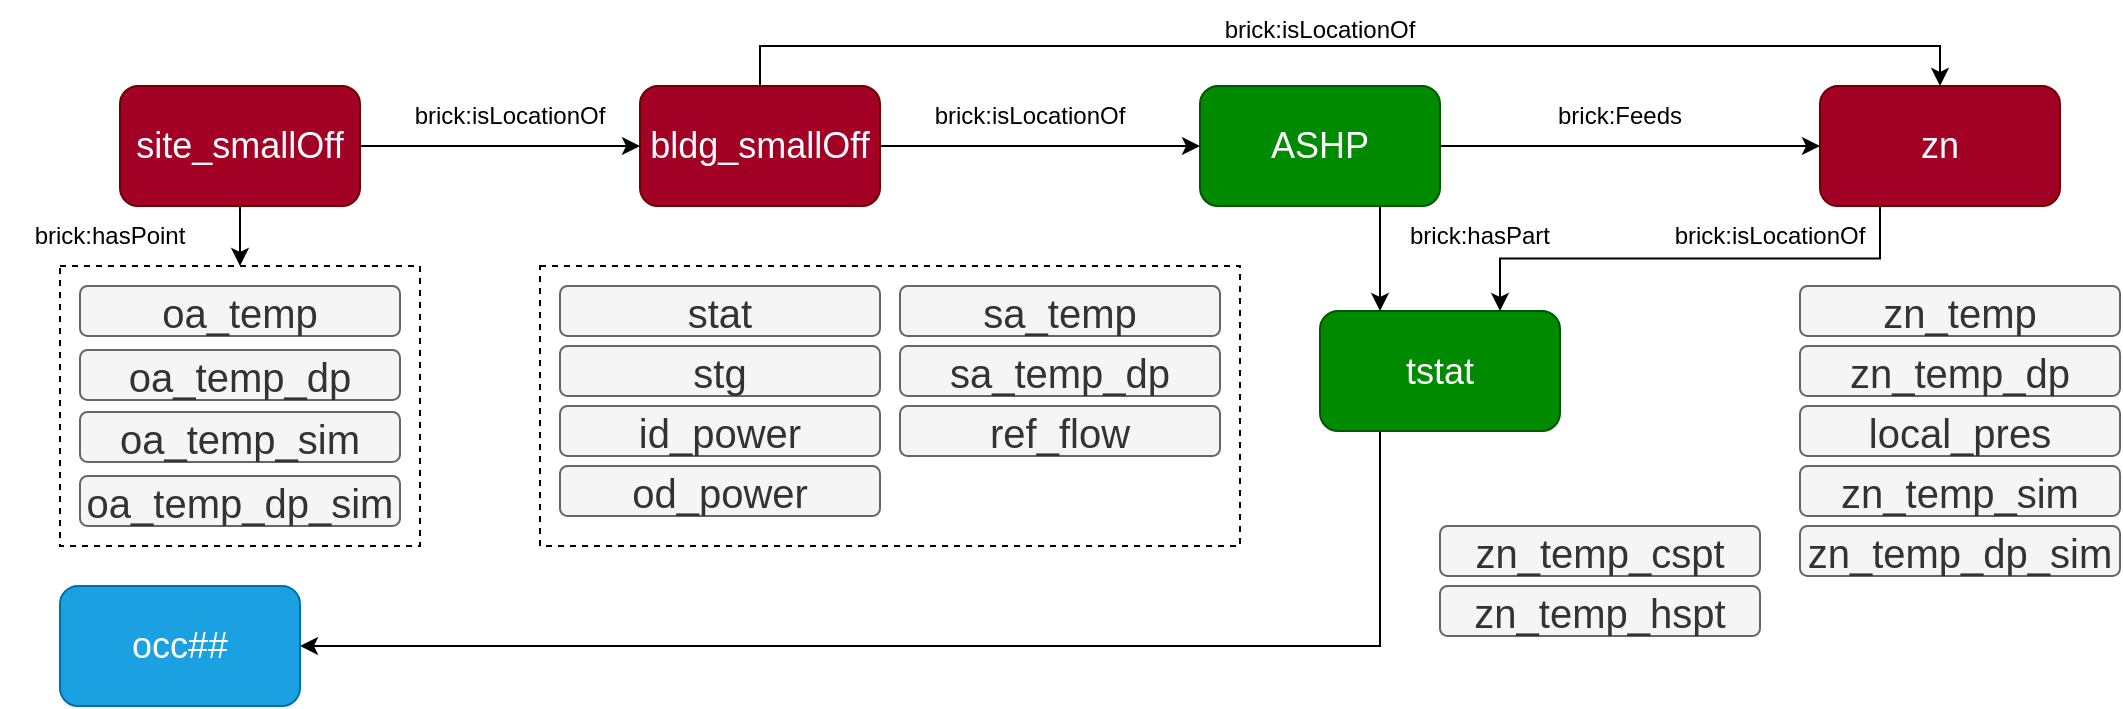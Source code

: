 <mxfile version="22.1.2" type="device">
  <diagram name="Page-1" id="k43ublVHj7JkEpxlusbi">
    <mxGraphModel dx="1809" dy="449" grid="1" gridSize="10" guides="1" tooltips="1" connect="1" arrows="1" fold="1" page="1" pageScale="1" pageWidth="850" pageHeight="1100" math="0" shadow="0">
      <root>
        <mxCell id="0" />
        <mxCell id="1" parent="0" />
        <mxCell id="6oyPz0-IdThpkh1JNieJ-53" value="" style="rounded=0;whiteSpace=wrap;html=1;fillColor=none;dashed=1;" vertex="1" parent="1">
          <mxGeometry x="-230" y="240" width="180" height="140" as="geometry" />
        </mxCell>
        <mxCell id="6oyPz0-IdThpkh1JNieJ-3" style="edgeStyle=orthogonalEdgeStyle;rounded=0;orthogonalLoop=1;jettySize=auto;html=1;exitX=1;exitY=0.5;exitDx=0;exitDy=0;entryX=0;entryY=0.5;entryDx=0;entryDy=0;" edge="1" parent="1" source="6oyPz0-IdThpkh1JNieJ-1" target="6oyPz0-IdThpkh1JNieJ-2">
          <mxGeometry relative="1" as="geometry" />
        </mxCell>
        <mxCell id="6oyPz0-IdThpkh1JNieJ-39" style="edgeStyle=orthogonalEdgeStyle;rounded=0;orthogonalLoop=1;jettySize=auto;html=1;exitX=0.75;exitY=1;exitDx=0;exitDy=0;entryX=0.25;entryY=0;entryDx=0;entryDy=0;" edge="1" parent="1" source="6oyPz0-IdThpkh1JNieJ-1" target="6oyPz0-IdThpkh1JNieJ-14">
          <mxGeometry relative="1" as="geometry" />
        </mxCell>
        <mxCell id="6oyPz0-IdThpkh1JNieJ-1" value="&lt;font style=&quot;font-size: 18px;&quot;&gt;ASHP&lt;/font&gt;" style="rounded=1;whiteSpace=wrap;html=1;fillColor=#008a00;strokeColor=#005700;fontColor=#ffffff;" vertex="1" parent="1">
          <mxGeometry x="340" y="150" width="120" height="60" as="geometry" />
        </mxCell>
        <mxCell id="6oyPz0-IdThpkh1JNieJ-47" style="edgeStyle=orthogonalEdgeStyle;rounded=0;orthogonalLoop=1;jettySize=auto;html=1;exitX=0.25;exitY=1;exitDx=0;exitDy=0;entryX=0.75;entryY=0;entryDx=0;entryDy=0;" edge="1" parent="1" source="6oyPz0-IdThpkh1JNieJ-2" target="6oyPz0-IdThpkh1JNieJ-14">
          <mxGeometry relative="1" as="geometry" />
        </mxCell>
        <mxCell id="6oyPz0-IdThpkh1JNieJ-2" value="&lt;font style=&quot;font-size: 18px;&quot;&gt;zn&lt;/font&gt;" style="rounded=1;whiteSpace=wrap;html=1;fillColor=#a20025;strokeColor=#6F0000;fontColor=#ffffff;" vertex="1" parent="1">
          <mxGeometry x="650" y="150" width="120" height="60" as="geometry" />
        </mxCell>
        <mxCell id="6oyPz0-IdThpkh1JNieJ-4" value="brick:Feeds" style="text;html=1;strokeColor=none;fillColor=none;align=center;verticalAlign=middle;whiteSpace=wrap;rounded=0;" vertex="1" parent="1">
          <mxGeometry x="520" y="150" width="60" height="30" as="geometry" />
        </mxCell>
        <mxCell id="6oyPz0-IdThpkh1JNieJ-8" style="edgeStyle=orthogonalEdgeStyle;rounded=0;orthogonalLoop=1;jettySize=auto;html=1;exitX=1;exitY=0.5;exitDx=0;exitDy=0;entryX=0;entryY=0.5;entryDx=0;entryDy=0;" edge="1" parent="1" source="6oyPz0-IdThpkh1JNieJ-6" target="6oyPz0-IdThpkh1JNieJ-1">
          <mxGeometry relative="1" as="geometry" />
        </mxCell>
        <mxCell id="6oyPz0-IdThpkh1JNieJ-15" style="edgeStyle=orthogonalEdgeStyle;rounded=0;orthogonalLoop=1;jettySize=auto;html=1;exitX=0.5;exitY=0;exitDx=0;exitDy=0;entryX=0.5;entryY=0;entryDx=0;entryDy=0;" edge="1" parent="1" source="6oyPz0-IdThpkh1JNieJ-6" target="6oyPz0-IdThpkh1JNieJ-2">
          <mxGeometry relative="1" as="geometry" />
        </mxCell>
        <mxCell id="6oyPz0-IdThpkh1JNieJ-6" value="&lt;font style=&quot;font-size: 18px;&quot;&gt;bldg_smallOff&lt;/font&gt;" style="rounded=1;whiteSpace=wrap;html=1;fillColor=#a20025;strokeColor=#6F0000;fontColor=#ffffff;" vertex="1" parent="1">
          <mxGeometry x="60" y="150" width="120" height="60" as="geometry" />
        </mxCell>
        <mxCell id="6oyPz0-IdThpkh1JNieJ-9" value="brick:isLocationOf" style="text;html=1;strokeColor=none;fillColor=none;align=center;verticalAlign=middle;whiteSpace=wrap;rounded=0;" vertex="1" parent="1">
          <mxGeometry x="200" y="150" width="110" height="30" as="geometry" />
        </mxCell>
        <mxCell id="6oyPz0-IdThpkh1JNieJ-55" style="edgeStyle=orthogonalEdgeStyle;rounded=0;orthogonalLoop=1;jettySize=auto;html=1;exitX=0.25;exitY=1;exitDx=0;exitDy=0;entryX=1;entryY=0.5;entryDx=0;entryDy=0;" edge="1" parent="1" source="6oyPz0-IdThpkh1JNieJ-14" target="6oyPz0-IdThpkh1JNieJ-46">
          <mxGeometry relative="1" as="geometry" />
        </mxCell>
        <mxCell id="6oyPz0-IdThpkh1JNieJ-14" value="&lt;font style=&quot;font-size: 18px;&quot;&gt;tstat&lt;/font&gt;" style="rounded=1;whiteSpace=wrap;html=1;fillColor=#008a00;strokeColor=#005700;fontColor=#ffffff;" vertex="1" parent="1">
          <mxGeometry x="400" y="262.5" width="120" height="60" as="geometry" />
        </mxCell>
        <mxCell id="6oyPz0-IdThpkh1JNieJ-16" value="brick:isLocationOf" style="text;html=1;strokeColor=none;fillColor=none;align=center;verticalAlign=middle;whiteSpace=wrap;rounded=0;" vertex="1" parent="1">
          <mxGeometry x="345" y="107" width="110" height="30" as="geometry" />
        </mxCell>
        <mxCell id="6oyPz0-IdThpkh1JNieJ-21" style="edgeStyle=orthogonalEdgeStyle;rounded=0;orthogonalLoop=1;jettySize=auto;html=1;exitX=1;exitY=0.5;exitDx=0;exitDy=0;entryX=0;entryY=0.5;entryDx=0;entryDy=0;" edge="1" parent="1" source="6oyPz0-IdThpkh1JNieJ-20" target="6oyPz0-IdThpkh1JNieJ-6">
          <mxGeometry relative="1" as="geometry" />
        </mxCell>
        <mxCell id="6oyPz0-IdThpkh1JNieJ-29" style="edgeStyle=orthogonalEdgeStyle;rounded=0;orthogonalLoop=1;jettySize=auto;html=1;exitX=0.5;exitY=1;exitDx=0;exitDy=0;entryX=0.5;entryY=0;entryDx=0;entryDy=0;" edge="1" parent="1" source="6oyPz0-IdThpkh1JNieJ-20" target="6oyPz0-IdThpkh1JNieJ-53">
          <mxGeometry relative="1" as="geometry" />
        </mxCell>
        <mxCell id="6oyPz0-IdThpkh1JNieJ-20" value="&lt;font style=&quot;font-size: 18px;&quot;&gt;site_smallOff&lt;/font&gt;" style="rounded=1;whiteSpace=wrap;html=1;fillColor=#a20025;strokeColor=#6F0000;fontColor=#ffffff;" vertex="1" parent="1">
          <mxGeometry x="-200" y="150" width="120" height="60" as="geometry" />
        </mxCell>
        <mxCell id="6oyPz0-IdThpkh1JNieJ-23" value="brick:isLocationOf" style="text;html=1;strokeColor=none;fillColor=none;align=center;verticalAlign=middle;whiteSpace=wrap;rounded=0;" vertex="1" parent="1">
          <mxGeometry x="-60" y="150" width="110" height="30" as="geometry" />
        </mxCell>
        <mxCell id="6oyPz0-IdThpkh1JNieJ-25" value="&lt;font style=&quot;font-size: 20px;&quot;&gt;oa_temp&lt;/font&gt;" style="rounded=1;whiteSpace=wrap;html=1;fillColor=#f5f5f5;strokeColor=#666666;fontColor=#333333;" vertex="1" parent="1">
          <mxGeometry x="-220" y="250" width="160" height="25" as="geometry" />
        </mxCell>
        <mxCell id="6oyPz0-IdThpkh1JNieJ-26" value="&lt;font style=&quot;font-size: 20px;&quot;&gt;oa_temp_dp&lt;/font&gt;" style="rounded=1;whiteSpace=wrap;html=1;fillColor=#f5f5f5;strokeColor=#666666;fontColor=#333333;" vertex="1" parent="1">
          <mxGeometry x="-220" y="282" width="160" height="25" as="geometry" />
        </mxCell>
        <mxCell id="6oyPz0-IdThpkh1JNieJ-27" value="&lt;font style=&quot;font-size: 20px;&quot;&gt;oa_temp_sim&lt;/font&gt;" style="rounded=1;whiteSpace=wrap;html=1;fillColor=#f5f5f5;strokeColor=#666666;fontColor=#333333;" vertex="1" parent="1">
          <mxGeometry x="-220" y="313" width="160" height="25" as="geometry" />
        </mxCell>
        <mxCell id="6oyPz0-IdThpkh1JNieJ-28" value="&lt;font style=&quot;font-size: 20px;&quot;&gt;oa_temp_dp_sim&lt;/font&gt;" style="rounded=1;whiteSpace=wrap;html=1;fillColor=#f5f5f5;strokeColor=#666666;fontColor=#333333;" vertex="1" parent="1">
          <mxGeometry x="-220" y="345" width="160" height="25" as="geometry" />
        </mxCell>
        <mxCell id="6oyPz0-IdThpkh1JNieJ-30" value="brick:hasPoint" style="text;html=1;strokeColor=none;fillColor=none;align=center;verticalAlign=middle;whiteSpace=wrap;rounded=0;" vertex="1" parent="1">
          <mxGeometry x="-260" y="210" width="110" height="30" as="geometry" />
        </mxCell>
        <mxCell id="6oyPz0-IdThpkh1JNieJ-32" value="&lt;font style=&quot;font-size: 20px;&quot;&gt;sa_temp&lt;/font&gt;" style="rounded=1;whiteSpace=wrap;html=1;fillColor=#f5f5f5;strokeColor=#666666;fontColor=#333333;" vertex="1" parent="1">
          <mxGeometry x="190" y="250" width="160" height="25" as="geometry" />
        </mxCell>
        <mxCell id="6oyPz0-IdThpkh1JNieJ-33" value="&lt;font style=&quot;font-size: 20px;&quot;&gt;sa_temp_dp&lt;/font&gt;" style="rounded=1;whiteSpace=wrap;html=1;fillColor=#f5f5f5;strokeColor=#666666;fontColor=#333333;" vertex="1" parent="1">
          <mxGeometry x="190" y="280" width="160" height="25" as="geometry" />
        </mxCell>
        <mxCell id="6oyPz0-IdThpkh1JNieJ-34" value="&lt;font style=&quot;font-size: 20px;&quot;&gt;ref_flow&lt;/font&gt;" style="rounded=1;whiteSpace=wrap;html=1;fillColor=#f5f5f5;strokeColor=#666666;fontColor=#333333;" vertex="1" parent="1">
          <mxGeometry x="190" y="310" width="160" height="25" as="geometry" />
        </mxCell>
        <mxCell id="6oyPz0-IdThpkh1JNieJ-35" value="&lt;font style=&quot;font-size: 20px;&quot;&gt;stat&lt;/font&gt;" style="rounded=1;whiteSpace=wrap;html=1;fillColor=#f5f5f5;strokeColor=#666666;fontColor=#333333;" vertex="1" parent="1">
          <mxGeometry x="20" y="250" width="160" height="25" as="geometry" />
        </mxCell>
        <mxCell id="6oyPz0-IdThpkh1JNieJ-36" value="&lt;font style=&quot;font-size: 20px;&quot;&gt;stg&lt;/font&gt;" style="rounded=1;whiteSpace=wrap;html=1;fillColor=#f5f5f5;strokeColor=#666666;fontColor=#333333;" vertex="1" parent="1">
          <mxGeometry x="20" y="280" width="160" height="25" as="geometry" />
        </mxCell>
        <mxCell id="6oyPz0-IdThpkh1JNieJ-37" value="&lt;font style=&quot;font-size: 20px;&quot;&gt;id_power&lt;/font&gt;" style="rounded=1;whiteSpace=wrap;html=1;fillColor=#f5f5f5;strokeColor=#666666;fontColor=#333333;" vertex="1" parent="1">
          <mxGeometry x="20" y="310" width="160" height="25" as="geometry" />
        </mxCell>
        <mxCell id="6oyPz0-IdThpkh1JNieJ-38" value="&lt;font style=&quot;font-size: 20px;&quot;&gt;od_power&lt;/font&gt;" style="rounded=1;whiteSpace=wrap;html=1;fillColor=#f5f5f5;strokeColor=#666666;fontColor=#333333;" vertex="1" parent="1">
          <mxGeometry x="20" y="340" width="160" height="25" as="geometry" />
        </mxCell>
        <mxCell id="6oyPz0-IdThpkh1JNieJ-40" value="brick:hasPart" style="text;html=1;strokeColor=none;fillColor=none;align=center;verticalAlign=middle;whiteSpace=wrap;rounded=0;" vertex="1" parent="1">
          <mxGeometry x="450" y="210" width="60" height="30" as="geometry" />
        </mxCell>
        <mxCell id="6oyPz0-IdThpkh1JNieJ-41" value="&lt;font style=&quot;font-size: 20px;&quot;&gt;zn_temp&lt;/font&gt;" style="rounded=1;whiteSpace=wrap;html=1;fillColor=#f5f5f5;strokeColor=#666666;fontColor=#333333;" vertex="1" parent="1">
          <mxGeometry x="640" y="250" width="160" height="25" as="geometry" />
        </mxCell>
        <mxCell id="6oyPz0-IdThpkh1JNieJ-42" value="&lt;font style=&quot;font-size: 20px;&quot;&gt;zn_temp_dp&lt;/font&gt;" style="rounded=1;whiteSpace=wrap;html=1;fillColor=#f5f5f5;strokeColor=#666666;fontColor=#333333;" vertex="1" parent="1">
          <mxGeometry x="640" y="280" width="160" height="25" as="geometry" />
        </mxCell>
        <mxCell id="6oyPz0-IdThpkh1JNieJ-43" value="&lt;font style=&quot;font-size: 20px;&quot;&gt;local_pres&lt;/font&gt;" style="rounded=1;whiteSpace=wrap;html=1;fillColor=#f5f5f5;strokeColor=#666666;fontColor=#333333;" vertex="1" parent="1">
          <mxGeometry x="640" y="310" width="160" height="25" as="geometry" />
        </mxCell>
        <mxCell id="6oyPz0-IdThpkh1JNieJ-44" value="&lt;font style=&quot;font-size: 20px;&quot;&gt;zn_temp_sim&lt;/font&gt;" style="rounded=1;whiteSpace=wrap;html=1;fillColor=#f5f5f5;strokeColor=#666666;fontColor=#333333;" vertex="1" parent="1">
          <mxGeometry x="640" y="340" width="160" height="25" as="geometry" />
        </mxCell>
        <mxCell id="6oyPz0-IdThpkh1JNieJ-45" value="&lt;font style=&quot;font-size: 20px;&quot;&gt;zn_temp_dp_sim&lt;/font&gt;" style="rounded=1;whiteSpace=wrap;html=1;fillColor=#f5f5f5;strokeColor=#666666;fontColor=#333333;" vertex="1" parent="1">
          <mxGeometry x="640" y="370" width="160" height="25" as="geometry" />
        </mxCell>
        <mxCell id="6oyPz0-IdThpkh1JNieJ-46" value="&lt;span style=&quot;font-size: 18px;&quot;&gt;occ##&lt;/span&gt;" style="rounded=1;whiteSpace=wrap;html=1;fillColor=#1ba1e2;strokeColor=#006EAF;fontColor=#ffffff;" vertex="1" parent="1">
          <mxGeometry x="-230" y="400" width="120" height="60" as="geometry" />
        </mxCell>
        <mxCell id="6oyPz0-IdThpkh1JNieJ-49" value="brick:isLocationOf" style="text;html=1;strokeColor=none;fillColor=none;align=center;verticalAlign=middle;whiteSpace=wrap;rounded=0;" vertex="1" parent="1">
          <mxGeometry x="570" y="210" width="110" height="30" as="geometry" />
        </mxCell>
        <mxCell id="6oyPz0-IdThpkh1JNieJ-50" value="&lt;font style=&quot;font-size: 20px;&quot;&gt;zn_temp_cspt&lt;/font&gt;" style="rounded=1;whiteSpace=wrap;html=1;fillColor=#f5f5f5;strokeColor=#666666;fontColor=#333333;" vertex="1" parent="1">
          <mxGeometry x="460" y="370" width="160" height="25" as="geometry" />
        </mxCell>
        <mxCell id="6oyPz0-IdThpkh1JNieJ-51" value="&lt;font style=&quot;font-size: 20px;&quot;&gt;zn_temp_hspt&lt;/font&gt;" style="rounded=1;whiteSpace=wrap;html=1;fillColor=#f5f5f5;strokeColor=#666666;fontColor=#333333;" vertex="1" parent="1">
          <mxGeometry x="460" y="400" width="160" height="25" as="geometry" />
        </mxCell>
        <mxCell id="6oyPz0-IdThpkh1JNieJ-52" value="" style="rounded=0;whiteSpace=wrap;html=1;fillColor=none;dashed=1;" vertex="1" parent="1">
          <mxGeometry x="10" y="240" width="350" height="140" as="geometry" />
        </mxCell>
      </root>
    </mxGraphModel>
  </diagram>
</mxfile>
